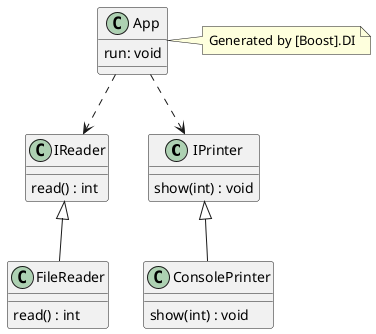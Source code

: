 @startuml

"IPrinter" : show(int) : void
"IReader" : read() : int

"ConsolePrinter" -up-|> "IPrinter"
"ConsolePrinter" : show(int) : void

"FileReader" -up-|> "IReader"
"FileReader" : read() : int

"App" ..> "IReader"
"App" ..> "IPrinter"

"App" : run: void

note right: Generated by [Boost].DI

@enduml
